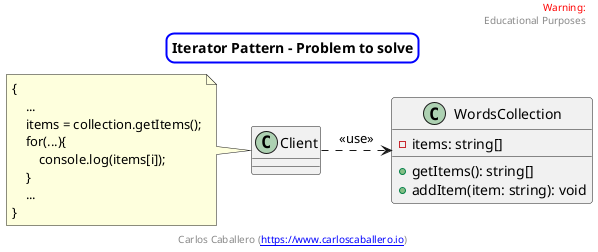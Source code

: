 @startuml

skinparam titleBorderRoundCorner 15
skinparam titleBorderThickness 2
skinparam titleBorderColor blue


header
<font color=red>Warning:</font>
Educational Purposes
endheader

center footer Carlos Caballero ([[https://www.carloscaballero.io https://www.carloscaballero.io]])


title Iterator Pattern - Problem to solve

class WordsCollection {
    -items: string[]
    +getItems(): string[]
    +addItem(item: string): void
}

class Client {

}

note left of Client 
{
    ...
    items = collection.getItems();
    for(...){
        console.log(items[i]);
    }
    ...
}
end note


Client .> WordsCollection: "<<use>>"

@enduml
